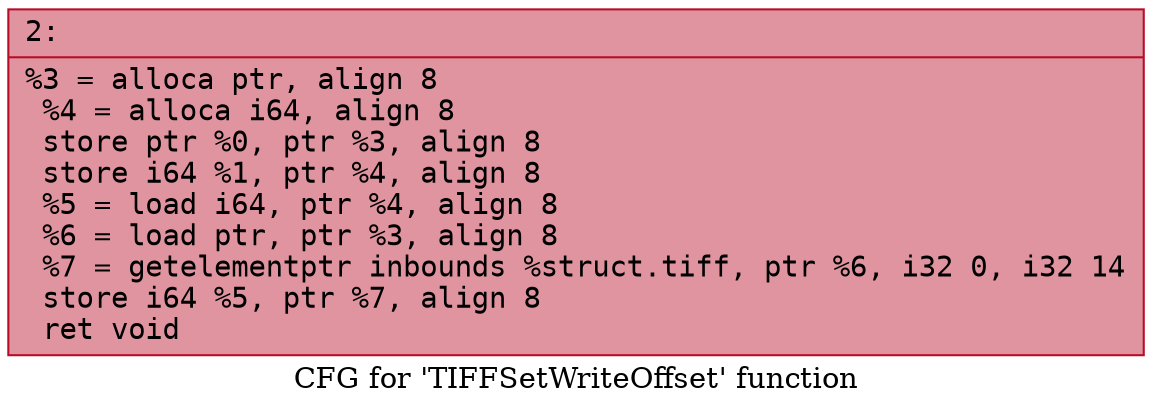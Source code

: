 digraph "CFG for 'TIFFSetWriteOffset' function" {
	label="CFG for 'TIFFSetWriteOffset' function";

	Node0x600002439b30 [shape=record,color="#b70d28ff", style=filled, fillcolor="#b70d2870" fontname="Courier",label="{2:\l|  %3 = alloca ptr, align 8\l  %4 = alloca i64, align 8\l  store ptr %0, ptr %3, align 8\l  store i64 %1, ptr %4, align 8\l  %5 = load i64, ptr %4, align 8\l  %6 = load ptr, ptr %3, align 8\l  %7 = getelementptr inbounds %struct.tiff, ptr %6, i32 0, i32 14\l  store i64 %5, ptr %7, align 8\l  ret void\l}"];
}
